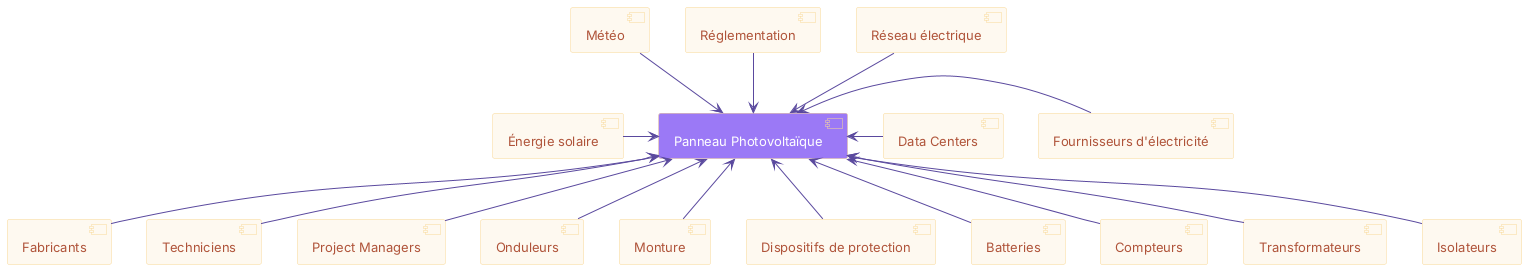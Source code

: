 
@startuml
skinparam backgroundColor white

skinparam component {
   FontSize 13
  BackgroundColor<<Apache>> #9B79F6
  BorderColor<<Apache>> #FFC57A
  FontName Inter
FontColor #AF5339
  BorderColor #F8D898

  BackgroundColor #FEF9F0
  ArrowFontName Impact

  ArrowColor #5A499E
  ArrowFontColor #777777
}
[A] as "<color:white>Panneau Photovoltaïque</color>" #9B79F6


[Énergie solaire] -right-> [A]
[Fournisseurs d'électricité] -left-> [A]
[Data Centers] -left-> [A]

[Météo] -down-> [A]
[Réglementation] -down-> [A]
[Réseau électrique] -down-> [A]
[Fabricants] -up-> [A]
[Techniciens] -up-> [A]
[Project Managers] -up-> [A]
[Onduleurs] -up-> [A]
[Monture] -up-> [A]
[Dispositifs de protection] -up-> [A]
[Batteries] -up-> [A]
[Compteurs] -up-> [A]
[Transformateurs] -up-> [A]
[Isolateurs] -up-> [A]

@enduml